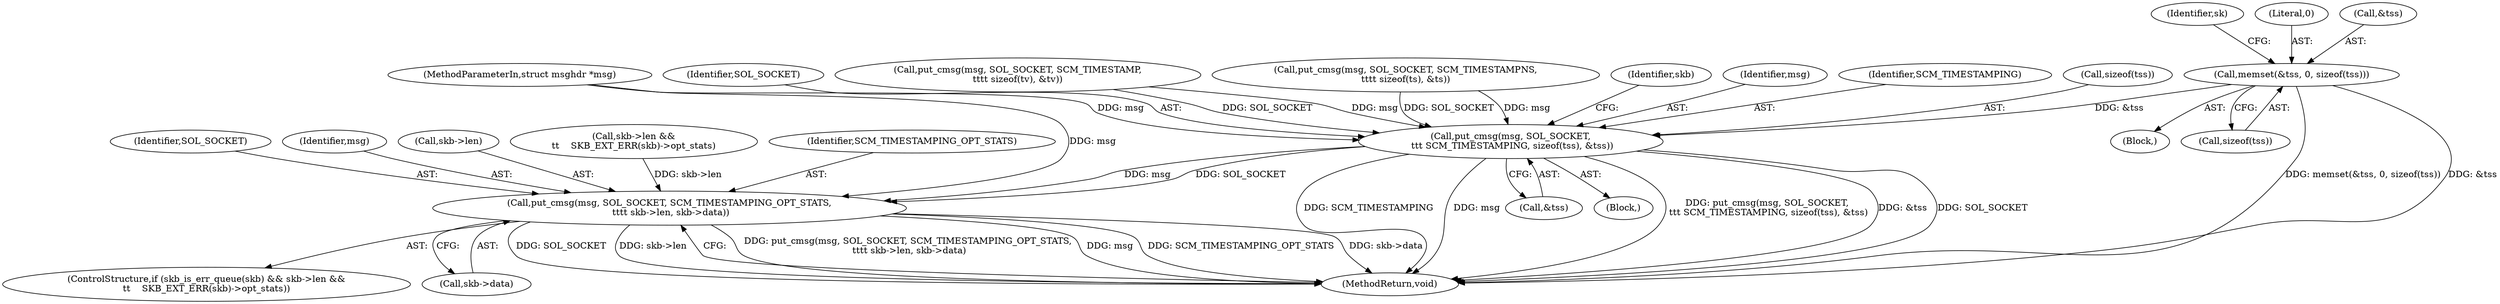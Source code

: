 digraph "0_linux_4ef1b2869447411ad3ef91ad7d4891a83c1a509a_2@API" {
"1000169" [label="(Call,memset(&tss, 0, sizeof(tss)))"];
"1000219" [label="(Call,put_cmsg(msg, SOL_SOCKET,\n \t\t\t SCM_TIMESTAMPING, sizeof(tss), &tss))"];
"1000239" [label="(Call,put_cmsg(msg, SOL_SOCKET, SCM_TIMESTAMPING_OPT_STATS,\n \t\t\t\t skb->len, skb->data))"];
"1000241" [label="(Identifier,SOL_SOCKET)"];
"1000169" [label="(Call,memset(&tss, 0, sizeof(tss)))"];
"1000221" [label="(Identifier,SOL_SOCKET)"];
"1000179" [label="(Identifier,sk)"];
"1000146" [label="(Call,put_cmsg(msg, SOL_SOCKET, SCM_TIMESTAMP,\n\t\t\t\t sizeof(tv), &tv))"];
"1000172" [label="(Literal,0)"];
"1000227" [label="(ControlStructure,if (skb_is_err_queue(skb) && skb->len &&\n\t\t    SKB_EXT_ERR(skb)->opt_stats))"];
"1000239" [label="(Call,put_cmsg(msg, SOL_SOCKET, SCM_TIMESTAMPING_OPT_STATS,\n \t\t\t\t skb->len, skb->data))"];
"1000219" [label="(Call,put_cmsg(msg, SOL_SOCKET,\n \t\t\t SCM_TIMESTAMPING, sizeof(tss), &tss))"];
"1000161" [label="(Call,put_cmsg(msg, SOL_SOCKET, SCM_TIMESTAMPNS,\n\t\t\t\t sizeof(ts), &ts))"];
"1000230" [label="(Identifier,skb)"];
"1000246" [label="(Call,skb->data)"];
"1000240" [label="(Identifier,msg)"];
"1000243" [label="(Call,skb->len)"];
"1000225" [label="(Call,&tss)"];
"1000220" [label="(Identifier,msg)"];
"1000231" [label="(Call,skb->len &&\n\t\t    SKB_EXT_ERR(skb)->opt_stats)"];
"1000170" [label="(Call,&tss)"];
"1000173" [label="(Call,sizeof(tss))"];
"1000222" [label="(Identifier,SCM_TIMESTAMPING)"];
"1000242" [label="(Identifier,SCM_TIMESTAMPING_OPT_STATS)"];
"1000218" [label="(Block,)"];
"1000223" [label="(Call,sizeof(tss))"];
"1000249" [label="(MethodReturn,void)"];
"1000105" [label="(Block,)"];
"1000102" [label="(MethodParameterIn,struct msghdr *msg)"];
"1000169" -> "1000105"  [label="AST: "];
"1000169" -> "1000173"  [label="CFG: "];
"1000170" -> "1000169"  [label="AST: "];
"1000172" -> "1000169"  [label="AST: "];
"1000173" -> "1000169"  [label="AST: "];
"1000179" -> "1000169"  [label="CFG: "];
"1000169" -> "1000249"  [label="DDG: memset(&tss, 0, sizeof(tss))"];
"1000169" -> "1000249"  [label="DDG: &tss"];
"1000169" -> "1000219"  [label="DDG: &tss"];
"1000219" -> "1000218"  [label="AST: "];
"1000219" -> "1000225"  [label="CFG: "];
"1000220" -> "1000219"  [label="AST: "];
"1000221" -> "1000219"  [label="AST: "];
"1000222" -> "1000219"  [label="AST: "];
"1000223" -> "1000219"  [label="AST: "];
"1000225" -> "1000219"  [label="AST: "];
"1000230" -> "1000219"  [label="CFG: "];
"1000219" -> "1000249"  [label="DDG: put_cmsg(msg, SOL_SOCKET,\n \t\t\t SCM_TIMESTAMPING, sizeof(tss), &tss)"];
"1000219" -> "1000249"  [label="DDG: &tss"];
"1000219" -> "1000249"  [label="DDG: SOL_SOCKET"];
"1000219" -> "1000249"  [label="DDG: SCM_TIMESTAMPING"];
"1000219" -> "1000249"  [label="DDG: msg"];
"1000161" -> "1000219"  [label="DDG: msg"];
"1000161" -> "1000219"  [label="DDG: SOL_SOCKET"];
"1000146" -> "1000219"  [label="DDG: msg"];
"1000146" -> "1000219"  [label="DDG: SOL_SOCKET"];
"1000102" -> "1000219"  [label="DDG: msg"];
"1000219" -> "1000239"  [label="DDG: msg"];
"1000219" -> "1000239"  [label="DDG: SOL_SOCKET"];
"1000239" -> "1000227"  [label="AST: "];
"1000239" -> "1000246"  [label="CFG: "];
"1000240" -> "1000239"  [label="AST: "];
"1000241" -> "1000239"  [label="AST: "];
"1000242" -> "1000239"  [label="AST: "];
"1000243" -> "1000239"  [label="AST: "];
"1000246" -> "1000239"  [label="AST: "];
"1000249" -> "1000239"  [label="CFG: "];
"1000239" -> "1000249"  [label="DDG: put_cmsg(msg, SOL_SOCKET, SCM_TIMESTAMPING_OPT_STATS,\n \t\t\t\t skb->len, skb->data)"];
"1000239" -> "1000249"  [label="DDG: msg"];
"1000239" -> "1000249"  [label="DDG: SCM_TIMESTAMPING_OPT_STATS"];
"1000239" -> "1000249"  [label="DDG: skb->data"];
"1000239" -> "1000249"  [label="DDG: SOL_SOCKET"];
"1000239" -> "1000249"  [label="DDG: skb->len"];
"1000102" -> "1000239"  [label="DDG: msg"];
"1000231" -> "1000239"  [label="DDG: skb->len"];
}
